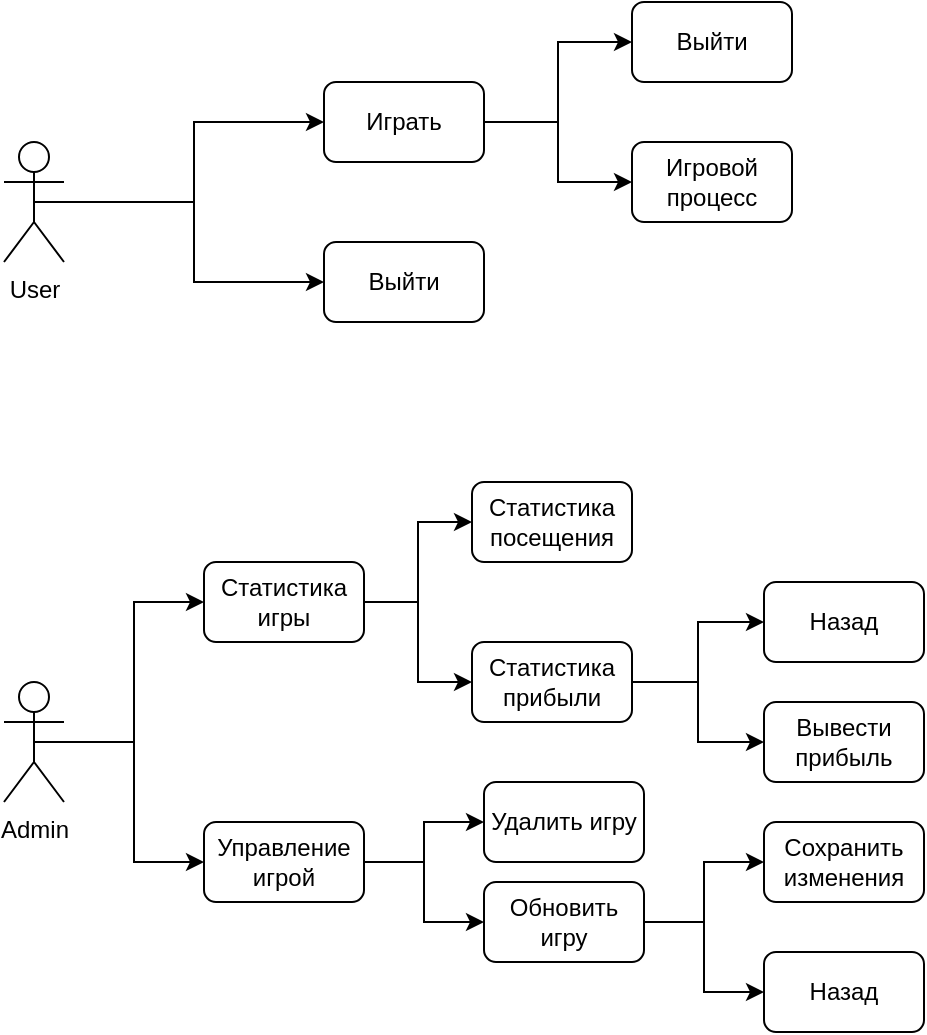 <mxfile version="26.0.6">
  <diagram id="C5RBs43oDa-KdzZeNtuy" name="Page-1">
    <mxGraphModel dx="1434" dy="761" grid="1" gridSize="10" guides="1" tooltips="1" connect="1" arrows="1" fold="1" page="1" pageScale="1" pageWidth="827" pageHeight="1169" math="0" shadow="0">
      <root>
        <mxCell id="WIyWlLk6GJQsqaUBKTNV-0" />
        <mxCell id="WIyWlLk6GJQsqaUBKTNV-1" parent="WIyWlLk6GJQsqaUBKTNV-0" />
        <mxCell id="z5EMbsr1JXCxN6S9F8XN-15" style="edgeStyle=orthogonalEdgeStyle;rounded=0;orthogonalLoop=1;jettySize=auto;html=1;exitX=0.5;exitY=0.5;exitDx=0;exitDy=0;exitPerimeter=0;" edge="1" parent="WIyWlLk6GJQsqaUBKTNV-1" source="z5EMbsr1JXCxN6S9F8XN-0" target="z5EMbsr1JXCxN6S9F8XN-9">
          <mxGeometry relative="1" as="geometry" />
        </mxCell>
        <mxCell id="z5EMbsr1JXCxN6S9F8XN-16" style="edgeStyle=orthogonalEdgeStyle;rounded=0;orthogonalLoop=1;jettySize=auto;html=1;exitX=0.5;exitY=0.5;exitDx=0;exitDy=0;exitPerimeter=0;entryX=0;entryY=0.5;entryDx=0;entryDy=0;" edge="1" parent="WIyWlLk6GJQsqaUBKTNV-1" source="z5EMbsr1JXCxN6S9F8XN-0" target="z5EMbsr1JXCxN6S9F8XN-8">
          <mxGeometry relative="1" as="geometry" />
        </mxCell>
        <mxCell id="z5EMbsr1JXCxN6S9F8XN-0" value="User" style="shape=umlActor;verticalLabelPosition=bottom;verticalAlign=top;html=1;outlineConnect=0;" vertex="1" parent="WIyWlLk6GJQsqaUBKTNV-1">
          <mxGeometry x="100" y="160" width="30" height="60" as="geometry" />
        </mxCell>
        <mxCell id="z5EMbsr1JXCxN6S9F8XN-23" style="edgeStyle=orthogonalEdgeStyle;rounded=0;orthogonalLoop=1;jettySize=auto;html=1;exitX=0.5;exitY=0.5;exitDx=0;exitDy=0;exitPerimeter=0;entryX=0;entryY=0.5;entryDx=0;entryDy=0;" edge="1" parent="WIyWlLk6GJQsqaUBKTNV-1" source="z5EMbsr1JXCxN6S9F8XN-1" target="z5EMbsr1JXCxN6S9F8XN-24">
          <mxGeometry relative="1" as="geometry">
            <mxPoint x="200" y="370" as="targetPoint" />
          </mxGeometry>
        </mxCell>
        <mxCell id="z5EMbsr1JXCxN6S9F8XN-27" style="edgeStyle=orthogonalEdgeStyle;rounded=0;orthogonalLoop=1;jettySize=auto;html=1;exitX=0.5;exitY=0.5;exitDx=0;exitDy=0;exitPerimeter=0;entryX=0;entryY=0.5;entryDx=0;entryDy=0;" edge="1" parent="WIyWlLk6GJQsqaUBKTNV-1" source="z5EMbsr1JXCxN6S9F8XN-1" target="z5EMbsr1JXCxN6S9F8XN-25">
          <mxGeometry relative="1" as="geometry" />
        </mxCell>
        <mxCell id="z5EMbsr1JXCxN6S9F8XN-1" value="Admin" style="shape=umlActor;verticalLabelPosition=bottom;verticalAlign=top;html=1;outlineConnect=0;" vertex="1" parent="WIyWlLk6GJQsqaUBKTNV-1">
          <mxGeometry x="100" y="430" width="30" height="60" as="geometry" />
        </mxCell>
        <mxCell id="z5EMbsr1JXCxN6S9F8XN-20" style="edgeStyle=orthogonalEdgeStyle;rounded=0;orthogonalLoop=1;jettySize=auto;html=1;exitX=1;exitY=0.5;exitDx=0;exitDy=0;entryX=0;entryY=0.5;entryDx=0;entryDy=0;" edge="1" parent="WIyWlLk6GJQsqaUBKTNV-1" source="z5EMbsr1JXCxN6S9F8XN-8" target="z5EMbsr1JXCxN6S9F8XN-18">
          <mxGeometry relative="1" as="geometry" />
        </mxCell>
        <mxCell id="z5EMbsr1JXCxN6S9F8XN-22" style="edgeStyle=orthogonalEdgeStyle;rounded=0;orthogonalLoop=1;jettySize=auto;html=1;exitX=1;exitY=0.5;exitDx=0;exitDy=0;" edge="1" parent="WIyWlLk6GJQsqaUBKTNV-1" source="z5EMbsr1JXCxN6S9F8XN-8" target="z5EMbsr1JXCxN6S9F8XN-21">
          <mxGeometry relative="1" as="geometry" />
        </mxCell>
        <mxCell id="z5EMbsr1JXCxN6S9F8XN-8" value="Играть" style="rounded=1;whiteSpace=wrap;html=1;" vertex="1" parent="WIyWlLk6GJQsqaUBKTNV-1">
          <mxGeometry x="260" y="130" width="80" height="40" as="geometry" />
        </mxCell>
        <mxCell id="z5EMbsr1JXCxN6S9F8XN-9" value="Выйти" style="rounded=1;whiteSpace=wrap;html=1;" vertex="1" parent="WIyWlLk6GJQsqaUBKTNV-1">
          <mxGeometry x="260" y="210" width="80" height="40" as="geometry" />
        </mxCell>
        <mxCell id="z5EMbsr1JXCxN6S9F8XN-18" value="Игровой процесс" style="rounded=1;whiteSpace=wrap;html=1;" vertex="1" parent="WIyWlLk6GJQsqaUBKTNV-1">
          <mxGeometry x="414" y="160" width="80" height="40" as="geometry" />
        </mxCell>
        <mxCell id="z5EMbsr1JXCxN6S9F8XN-21" value="Выйти" style="rounded=1;whiteSpace=wrap;html=1;" vertex="1" parent="WIyWlLk6GJQsqaUBKTNV-1">
          <mxGeometry x="414" y="90" width="80" height="40" as="geometry" />
        </mxCell>
        <mxCell id="z5EMbsr1JXCxN6S9F8XN-35" style="edgeStyle=orthogonalEdgeStyle;rounded=0;orthogonalLoop=1;jettySize=auto;html=1;exitX=1;exitY=0.5;exitDx=0;exitDy=0;entryX=0;entryY=0.5;entryDx=0;entryDy=0;" edge="1" parent="WIyWlLk6GJQsqaUBKTNV-1" source="z5EMbsr1JXCxN6S9F8XN-24" target="z5EMbsr1JXCxN6S9F8XN-33">
          <mxGeometry relative="1" as="geometry" />
        </mxCell>
        <mxCell id="z5EMbsr1JXCxN6S9F8XN-36" style="edgeStyle=orthogonalEdgeStyle;rounded=0;orthogonalLoop=1;jettySize=auto;html=1;exitX=1;exitY=0.5;exitDx=0;exitDy=0;entryX=0;entryY=0.5;entryDx=0;entryDy=0;" edge="1" parent="WIyWlLk6GJQsqaUBKTNV-1" source="z5EMbsr1JXCxN6S9F8XN-24" target="z5EMbsr1JXCxN6S9F8XN-34">
          <mxGeometry relative="1" as="geometry" />
        </mxCell>
        <mxCell id="z5EMbsr1JXCxN6S9F8XN-24" value="Статистика игры" style="rounded=1;whiteSpace=wrap;html=1;" vertex="1" parent="WIyWlLk6GJQsqaUBKTNV-1">
          <mxGeometry x="200" y="370" width="80" height="40" as="geometry" />
        </mxCell>
        <mxCell id="z5EMbsr1JXCxN6S9F8XN-31" style="edgeStyle=orthogonalEdgeStyle;rounded=0;orthogonalLoop=1;jettySize=auto;html=1;exitX=1;exitY=0.5;exitDx=0;exitDy=0;entryX=0;entryY=0.5;entryDx=0;entryDy=0;" edge="1" parent="WIyWlLk6GJQsqaUBKTNV-1" source="z5EMbsr1JXCxN6S9F8XN-25" target="z5EMbsr1JXCxN6S9F8XN-29">
          <mxGeometry relative="1" as="geometry" />
        </mxCell>
        <mxCell id="z5EMbsr1JXCxN6S9F8XN-32" style="edgeStyle=orthogonalEdgeStyle;rounded=0;orthogonalLoop=1;jettySize=auto;html=1;exitX=1;exitY=0.5;exitDx=0;exitDy=0;entryX=0;entryY=0.5;entryDx=0;entryDy=0;" edge="1" parent="WIyWlLk6GJQsqaUBKTNV-1" source="z5EMbsr1JXCxN6S9F8XN-25" target="z5EMbsr1JXCxN6S9F8XN-28">
          <mxGeometry relative="1" as="geometry" />
        </mxCell>
        <mxCell id="z5EMbsr1JXCxN6S9F8XN-25" value="Управление игрой" style="rounded=1;whiteSpace=wrap;html=1;" vertex="1" parent="WIyWlLk6GJQsqaUBKTNV-1">
          <mxGeometry x="200" y="500" width="80" height="40" as="geometry" />
        </mxCell>
        <mxCell id="z5EMbsr1JXCxN6S9F8XN-51" style="edgeStyle=orthogonalEdgeStyle;rounded=0;orthogonalLoop=1;jettySize=auto;html=1;exitX=1;exitY=0.5;exitDx=0;exitDy=0;entryX=0;entryY=0.5;entryDx=0;entryDy=0;" edge="1" parent="WIyWlLk6GJQsqaUBKTNV-1" source="z5EMbsr1JXCxN6S9F8XN-28" target="z5EMbsr1JXCxN6S9F8XN-47">
          <mxGeometry relative="1" as="geometry" />
        </mxCell>
        <mxCell id="z5EMbsr1JXCxN6S9F8XN-53" style="edgeStyle=orthogonalEdgeStyle;rounded=0;orthogonalLoop=1;jettySize=auto;html=1;exitX=1;exitY=0.5;exitDx=0;exitDy=0;" edge="1" parent="WIyWlLk6GJQsqaUBKTNV-1" source="z5EMbsr1JXCxN6S9F8XN-28" target="z5EMbsr1JXCxN6S9F8XN-49">
          <mxGeometry relative="1" as="geometry" />
        </mxCell>
        <mxCell id="z5EMbsr1JXCxN6S9F8XN-28" value="Обновить игру" style="rounded=1;whiteSpace=wrap;html=1;" vertex="1" parent="WIyWlLk6GJQsqaUBKTNV-1">
          <mxGeometry x="340" y="530" width="80" height="40" as="geometry" />
        </mxCell>
        <mxCell id="z5EMbsr1JXCxN6S9F8XN-29" value="Удалить игру" style="rounded=1;whiteSpace=wrap;html=1;" vertex="1" parent="WIyWlLk6GJQsqaUBKTNV-1">
          <mxGeometry x="340" y="480" width="80" height="40" as="geometry" />
        </mxCell>
        <mxCell id="z5EMbsr1JXCxN6S9F8XN-33" value="Статистика посещения" style="rounded=1;whiteSpace=wrap;html=1;" vertex="1" parent="WIyWlLk6GJQsqaUBKTNV-1">
          <mxGeometry x="334" y="330" width="80" height="40" as="geometry" />
        </mxCell>
        <mxCell id="z5EMbsr1JXCxN6S9F8XN-40" style="edgeStyle=orthogonalEdgeStyle;rounded=0;orthogonalLoop=1;jettySize=auto;html=1;exitX=1;exitY=0.5;exitDx=0;exitDy=0;entryX=0;entryY=0.5;entryDx=0;entryDy=0;" edge="1" parent="WIyWlLk6GJQsqaUBKTNV-1" source="z5EMbsr1JXCxN6S9F8XN-34" target="z5EMbsr1JXCxN6S9F8XN-38">
          <mxGeometry relative="1" as="geometry" />
        </mxCell>
        <mxCell id="z5EMbsr1JXCxN6S9F8XN-41" style="edgeStyle=orthogonalEdgeStyle;rounded=0;orthogonalLoop=1;jettySize=auto;html=1;exitX=1;exitY=0.5;exitDx=0;exitDy=0;entryX=0;entryY=0.5;entryDx=0;entryDy=0;" edge="1" parent="WIyWlLk6GJQsqaUBKTNV-1" source="z5EMbsr1JXCxN6S9F8XN-34" target="z5EMbsr1JXCxN6S9F8XN-39">
          <mxGeometry relative="1" as="geometry" />
        </mxCell>
        <mxCell id="z5EMbsr1JXCxN6S9F8XN-34" value="Статистика прибыли" style="rounded=1;whiteSpace=wrap;html=1;" vertex="1" parent="WIyWlLk6GJQsqaUBKTNV-1">
          <mxGeometry x="334" y="410" width="80" height="40" as="geometry" />
        </mxCell>
        <mxCell id="z5EMbsr1JXCxN6S9F8XN-38" value="Вывести прибыль" style="rounded=1;whiteSpace=wrap;html=1;" vertex="1" parent="WIyWlLk6GJQsqaUBKTNV-1">
          <mxGeometry x="480" y="440" width="80" height="40" as="geometry" />
        </mxCell>
        <mxCell id="z5EMbsr1JXCxN6S9F8XN-39" value="Назад" style="rounded=1;whiteSpace=wrap;html=1;" vertex="1" parent="WIyWlLk6GJQsqaUBKTNV-1">
          <mxGeometry x="480" y="380" width="80" height="40" as="geometry" />
        </mxCell>
        <mxCell id="z5EMbsr1JXCxN6S9F8XN-47" value="Сохранить изменения" style="rounded=1;whiteSpace=wrap;html=1;" vertex="1" parent="WIyWlLk6GJQsqaUBKTNV-1">
          <mxGeometry x="480" y="500" width="80" height="40" as="geometry" />
        </mxCell>
        <mxCell id="z5EMbsr1JXCxN6S9F8XN-49" value="Назад" style="rounded=1;whiteSpace=wrap;html=1;" vertex="1" parent="WIyWlLk6GJQsqaUBKTNV-1">
          <mxGeometry x="480" y="565" width="80" height="40" as="geometry" />
        </mxCell>
      </root>
    </mxGraphModel>
  </diagram>
</mxfile>
